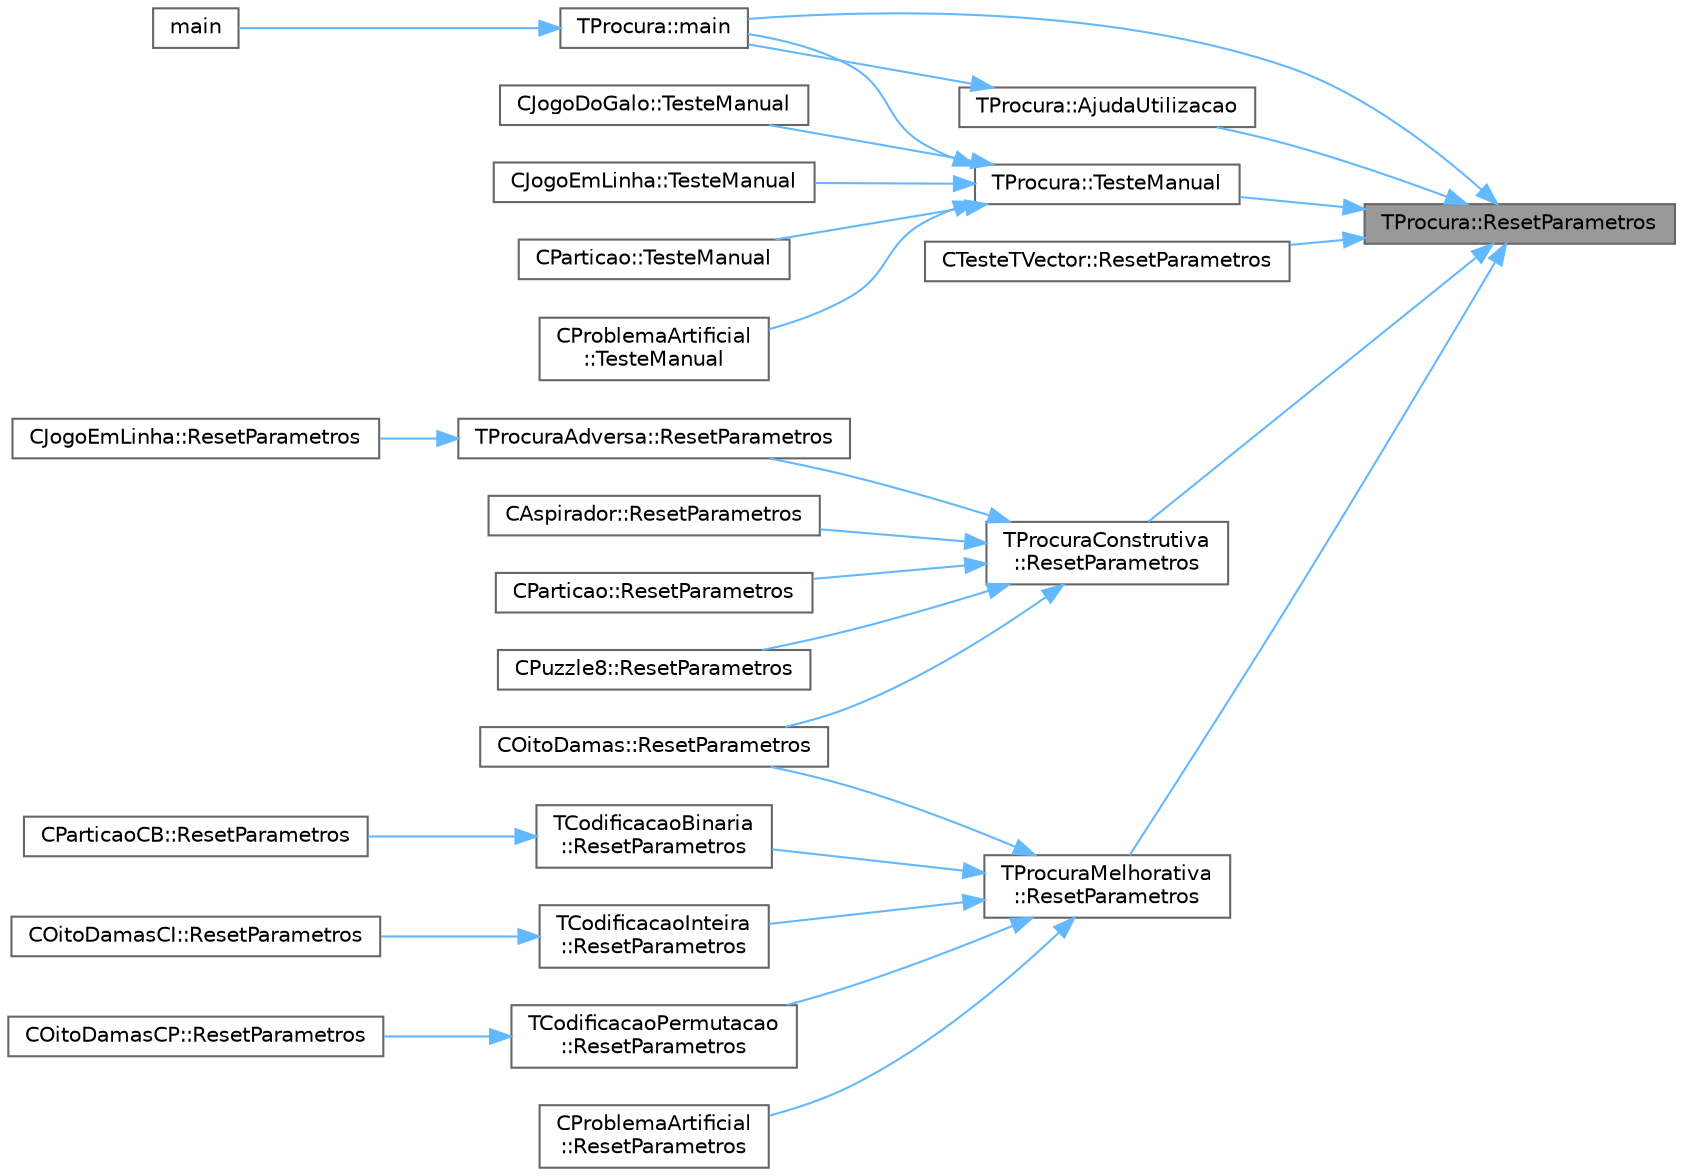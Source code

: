 digraph "TProcura::ResetParametros"
{
 // LATEX_PDF_SIZE
  bgcolor="transparent";
  edge [fontname=Helvetica,fontsize=10,labelfontname=Helvetica,labelfontsize=10];
  node [fontname=Helvetica,fontsize=10,shape=box,height=0.2,width=0.4];
  rankdir="RL";
  Node1 [id="Node000001",label="TProcura::ResetParametros",height=0.2,width=0.4,color="gray40", fillcolor="grey60", style="filled", fontcolor="black",tooltip="Inicializa os parametros, indicadores e instâncias."];
  Node1 -> Node2 [id="edge1_Node000001_Node000002",dir="back",color="steelblue1",style="solid",tooltip=" "];
  Node2 [id="Node000002",label="TProcura::AjudaUtilizacao",height=0.2,width=0.4,color="grey40", fillcolor="white", style="filled",URL="$classTProcura.html#adc4d653fe0feb6033083adc5d19e7fb5",tooltip="Mostra ajuda de utilização do programa."];
  Node2 -> Node3 [id="edge2_Node000002_Node000003",dir="back",color="steelblue1",style="solid",tooltip=" "];
  Node3 [id="Node000003",label="TProcura::main",height=0.2,width=0.4,color="grey40", fillcolor="white", style="filled",URL="$classTProcura.html#aad1499e49cf6757569aeabd9c3fb2a8c",tooltip="Inicializa a interação com o utilizador."];
  Node3 -> Node4 [id="edge3_Node000003_Node000004",dir="back",color="steelblue1",style="solid",tooltip=" "];
  Node4 [id="Node000004",label="main",height=0.2,width=0.4,color="grey40", fillcolor="white", style="filled",URL="$Adversa_2Teste_2teste_8cpp.html#a0ddf1224851353fc92bfbff6f499fa97",tooltip=" "];
  Node1 -> Node3 [id="edge4_Node000001_Node000003",dir="back",color="steelblue1",style="solid",tooltip=" "];
  Node1 -> Node5 [id="edge5_Node000001_Node000005",dir="back",color="steelblue1",style="solid",tooltip=" "];
  Node5 [id="Node000005",label="CTesteTVector::ResetParametros",height=0.2,width=0.4,color="grey40", fillcolor="white", style="filled",URL="$classCTesteTVector.html#a043254ea1e70bf15e54d53cfd0043b94",tooltip="Inicializa parâmetros de teste."];
  Node1 -> Node6 [id="edge6_Node000001_Node000006",dir="back",color="steelblue1",style="solid",tooltip=" "];
  Node6 [id="Node000006",label="TProcuraConstrutiva\l::ResetParametros",height=0.2,width=0.4,color="grey40", fillcolor="white", style="filled",URL="$group__RedefinicaoMandatoria.html#ga65671e37d7c8da81c6a2143027166dd8",tooltip="Redefinição. Ver TProcura::ResetParametros()."];
  Node6 -> Node7 [id="edge7_Node000006_Node000007",dir="back",color="steelblue1",style="solid",tooltip=" "];
  Node7 [id="Node000007",label="TProcuraAdversa::ResetParametros",height=0.2,width=0.4,color="grey40", fillcolor="white", style="filled",URL="$classTProcuraAdversa.html#aadc7ba5e844159862998d94e37a59bd1",tooltip="Método para inicializar os parâmetros (redefinir se forem adicionados parâmetros específicos)"];
  Node7 -> Node8 [id="edge8_Node000007_Node000008",dir="back",color="steelblue1",style="solid",tooltip=" "];
  Node8 [id="Node000008",label="CJogoEmLinha::ResetParametros",height=0.2,width=0.4,color="grey40", fillcolor="white", style="filled",URL="$classCJogoEmLinha.html#a855791b2e19731340976157991d79293",tooltip="Inicializa os parametros, indicadores e instâncias."];
  Node6 -> Node9 [id="edge9_Node000006_Node000009",dir="back",color="steelblue1",style="solid",tooltip=" "];
  Node9 [id="Node000009",label="CAspirador::ResetParametros",height=0.2,width=0.4,color="grey40", fillcolor="white", style="filled",URL="$classCAspirador.html#a7a0d35ab38ae4c5d9a941ca9b3845e4b",tooltip="Inicializa os parametros, indicadores e instâncias."];
  Node6 -> Node10 [id="edge10_Node000006_Node000010",dir="back",color="steelblue1",style="solid",tooltip=" "];
  Node10 [id="Node000010",label="COitoDamas::ResetParametros",height=0.2,width=0.4,color="grey40", fillcolor="white", style="filled",URL="$classCOitoDamas.html#ae488eaff0a5ffaed4b98b5b730cbccdf",tooltip="Inicializa os parametros, indicadores e instâncias."];
  Node6 -> Node11 [id="edge11_Node000006_Node000011",dir="back",color="steelblue1",style="solid",tooltip=" "];
  Node11 [id="Node000011",label="CParticao::ResetParametros",height=0.2,width=0.4,color="grey40", fillcolor="white", style="filled",URL="$classCParticao.html#a7184defba91cfd68281cf63d0fee98c6",tooltip="Inicializa os parametros, indicadores e instâncias."];
  Node6 -> Node12 [id="edge12_Node000006_Node000012",dir="back",color="steelblue1",style="solid",tooltip=" "];
  Node12 [id="Node000012",label="CPuzzle8::ResetParametros",height=0.2,width=0.4,color="grey40", fillcolor="white", style="filled",URL="$classCPuzzle8.html#acb9cf571531e2ac8581bfe407b6a01b3",tooltip="Inicializa os parametros, indicadores e instâncias."];
  Node1 -> Node13 [id="edge13_Node000001_Node000013",dir="back",color="steelblue1",style="solid",tooltip=" "];
  Node13 [id="Node000013",label="TProcuraMelhorativa\l::ResetParametros",height=0.2,width=0.4,color="grey40", fillcolor="white", style="filled",URL="$classTProcuraMelhorativa.html#ad52a9ac59f07587d70dc696c0648fe62",tooltip="Inicializa os parametros, indicadores e instâncias."];
  Node13 -> Node14 [id="edge14_Node000013_Node000014",dir="back",color="steelblue1",style="solid",tooltip=" "];
  Node14 [id="Node000014",label="TCodificacaoBinaria\l::ResetParametros",height=0.2,width=0.4,color="grey40", fillcolor="white", style="filled",URL="$classTCodificacaoBinaria.html#a2fac1dbb30a1e109803559213001267b",tooltip="Inicializa os parametros, indicadores e instâncias."];
  Node14 -> Node15 [id="edge15_Node000014_Node000015",dir="back",color="steelblue1",style="solid",tooltip=" "];
  Node15 [id="Node000015",label="CParticaoCB::ResetParametros",height=0.2,width=0.4,color="grey40", fillcolor="white", style="filled",URL="$classCParticaoCB.html#a41dc438c16b823fd1b20cbd61a7396ed",tooltip="Inicializa os parametros, indicadores e instâncias."];
  Node13 -> Node16 [id="edge16_Node000013_Node000016",dir="back",color="steelblue1",style="solid",tooltip=" "];
  Node16 [id="Node000016",label="TCodificacaoInteira\l::ResetParametros",height=0.2,width=0.4,color="grey40", fillcolor="white", style="filled",URL="$classTCodificacaoInteira.html#a5100a41aeaae385245b0cf8f493615a3",tooltip="Inicializa os parametros, indicadores e instâncias."];
  Node16 -> Node17 [id="edge17_Node000016_Node000017",dir="back",color="steelblue1",style="solid",tooltip=" "];
  Node17 [id="Node000017",label="COitoDamasCI::ResetParametros",height=0.2,width=0.4,color="grey40", fillcolor="white", style="filled",URL="$classCOitoDamasCI.html#ac8954b7751c740cb0489b98a74142827",tooltip="Inicializa os parametros, indicadores e instâncias."];
  Node13 -> Node18 [id="edge18_Node000013_Node000018",dir="back",color="steelblue1",style="solid",tooltip=" "];
  Node18 [id="Node000018",label="TCodificacaoPermutacao\l::ResetParametros",height=0.2,width=0.4,color="grey40", fillcolor="white", style="filled",URL="$classTCodificacaoPermutacao.html#adc0c8bcf59133f55ff83efca45c6f79d",tooltip="Inicializa os parametros, indicadores e instâncias."];
  Node18 -> Node19 [id="edge19_Node000018_Node000019",dir="back",color="steelblue1",style="solid",tooltip=" "];
  Node19 [id="Node000019",label="COitoDamasCP::ResetParametros",height=0.2,width=0.4,color="grey40", fillcolor="white", style="filled",URL="$classCOitoDamasCP.html#a9eba2f6a84513cd1b62021362241d3fc",tooltip="Inicializa os parametros, indicadores e instâncias."];
  Node13 -> Node10 [id="edge20_Node000013_Node000010",dir="back",color="steelblue1",style="solid",tooltip=" "];
  Node13 -> Node20 [id="edge21_Node000013_Node000020",dir="back",color="steelblue1",style="solid",tooltip=" "];
  Node20 [id="Node000020",label="CProblemaArtificial\l::ResetParametros",height=0.2,width=0.4,color="grey40", fillcolor="white", style="filled",URL="$classCProblemaArtificial.html#ae1921242498265e8700ef8ae3b49dc5d",tooltip="Inicializa os parametros, indicadores e instâncias."];
  Node1 -> Node21 [id="edge22_Node000001_Node000021",dir="back",color="steelblue1",style="solid",tooltip=" "];
  Node21 [id="Node000021",label="TProcura::TesteManual",height=0.2,width=0.4,color="grey40", fillcolor="white", style="filled",URL="$classTProcura.html#a5fdf4e8f76e59eb83fbc274fa61e34af",tooltip="Inicializa a interação com o utilizador."];
  Node21 -> Node3 [id="edge23_Node000021_Node000003",dir="back",color="steelblue1",style="solid",tooltip=" "];
  Node21 -> Node22 [id="edge24_Node000021_Node000022",dir="back",color="steelblue1",style="solid",tooltip=" "];
  Node22 [id="Node000022",label="CJogoDoGalo::TesteManual",height=0.2,width=0.4,color="grey40", fillcolor="white", style="filled",URL="$classCJogoDoGalo.html#a113984a3801a93ebce61e0a700a413ab",tooltip="Inicializa a interação com o utilizador."];
  Node21 -> Node23 [id="edge25_Node000021_Node000023",dir="back",color="steelblue1",style="solid",tooltip=" "];
  Node23 [id="Node000023",label="CJogoEmLinha::TesteManual",height=0.2,width=0.4,color="grey40", fillcolor="white", style="filled",URL="$classCJogoEmLinha.html#ad289e94136b44c9e3e942acf64ff0449",tooltip="Inicializa a interação com o utilizador."];
  Node21 -> Node24 [id="edge26_Node000021_Node000024",dir="back",color="steelblue1",style="solid",tooltip=" "];
  Node24 [id="Node000024",label="CParticao::TesteManual",height=0.2,width=0.4,color="grey40", fillcolor="white", style="filled",URL="$classCParticao.html#aa4d328b9944991f3fc52ce0726111865",tooltip="Inicializa a interação com o utilizador."];
  Node21 -> Node25 [id="edge27_Node000021_Node000025",dir="back",color="steelblue1",style="solid",tooltip=" "];
  Node25 [id="Node000025",label="CProblemaArtificial\l::TesteManual",height=0.2,width=0.4,color="grey40", fillcolor="white", style="filled",URL="$classCProblemaArtificial.html#abaad629eb538177261df40e1e27e92ed",tooltip="Inicializa a interação com o utilizador."];
}
